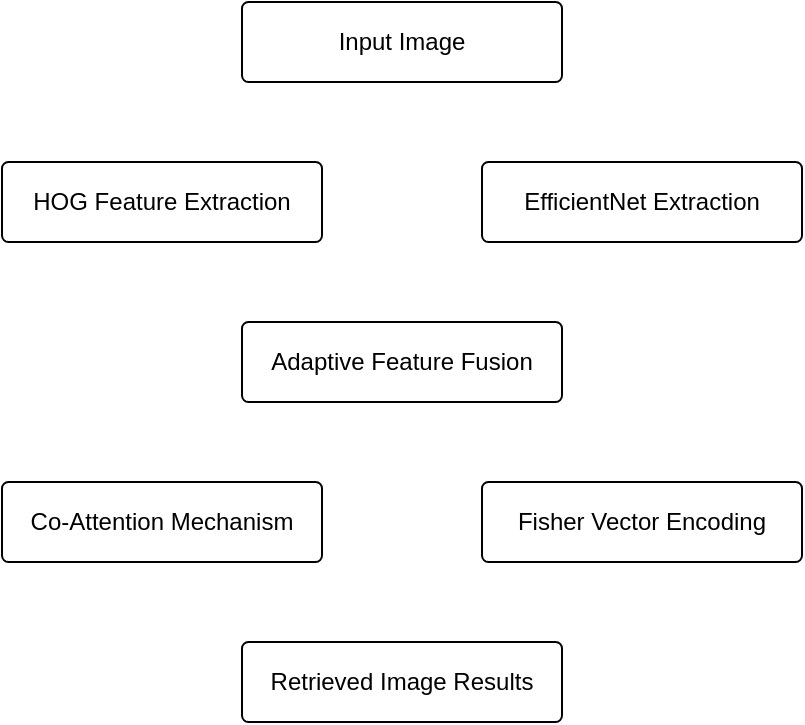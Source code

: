 <mxfile version="26.2.8">
  <diagram name="Page-1" id="7atDqDjZ4vKjEj2NSeFB">
    <mxGraphModel dx="1172" dy="631" grid="1" gridSize="10" guides="1" tooltips="1" connect="1" arrows="1" fold="1" page="1" pageScale="1" pageWidth="1169" pageHeight="827" math="0" shadow="0">
      <root>
        <mxCell id="0" />
        <mxCell id="1" parent="0" />
        <mxCell id="HI6qSiooYZO7LKn1hE1g-1" value="Input Image" style="rounded=1;whiteSpace=wrap;html=1;imageHeight=24;arcSize=8;" vertex="1" parent="1">
          <mxGeometry x="280" y="80" width="160" height="40" as="geometry" />
        </mxCell>
        <mxCell id="HI6qSiooYZO7LKn1hE1g-2" value="HOG Feature Extraction" style="rounded=1;whiteSpace=wrap;html=1;imageHeight=24;arcSize=8;" vertex="1" parent="1">
          <mxGeometry x="160" y="160" width="160" height="40" as="geometry" />
        </mxCell>
        <mxCell id="HI6qSiooYZO7LKn1hE1g-3" value="Adaptive Feature Fusion" style="rounded=1;whiteSpace=wrap;html=1;imageHeight=24;arcSize=8;" vertex="1" parent="1">
          <mxGeometry x="280" y="240" width="160" height="40" as="geometry" />
        </mxCell>
        <mxCell id="HI6qSiooYZO7LKn1hE1g-4" value="Co-Attention Mechanism" style="rounded=1;whiteSpace=wrap;html=1;imageHeight=24;arcSize=8;" vertex="1" parent="1">
          <mxGeometry x="160" y="320" width="160" height="40" as="geometry" />
        </mxCell>
        <mxCell id="HI6qSiooYZO7LKn1hE1g-5" value="EfficientNet Extraction" style="rounded=1;whiteSpace=wrap;html=1;imageHeight=24;arcSize=8;" vertex="1" parent="1">
          <mxGeometry x="400" y="160" width="160" height="40" as="geometry" />
        </mxCell>
        <mxCell id="HI6qSiooYZO7LKn1hE1g-6" value="Fisher Vector Encoding" style="rounded=1;whiteSpace=wrap;html=1;imageHeight=24;arcSize=8;" vertex="1" parent="1">
          <mxGeometry x="400" y="320" width="160" height="40" as="geometry" />
        </mxCell>
        <mxCell id="HI6qSiooYZO7LKn1hE1g-7" value="Retrieved Image Results" style="rounded=1;whiteSpace=wrap;html=1;imageHeight=24;arcSize=8;" vertex="1" parent="1">
          <mxGeometry x="280" y="400" width="160" height="40" as="geometry" />
        </mxCell>
      </root>
    </mxGraphModel>
  </diagram>
</mxfile>

